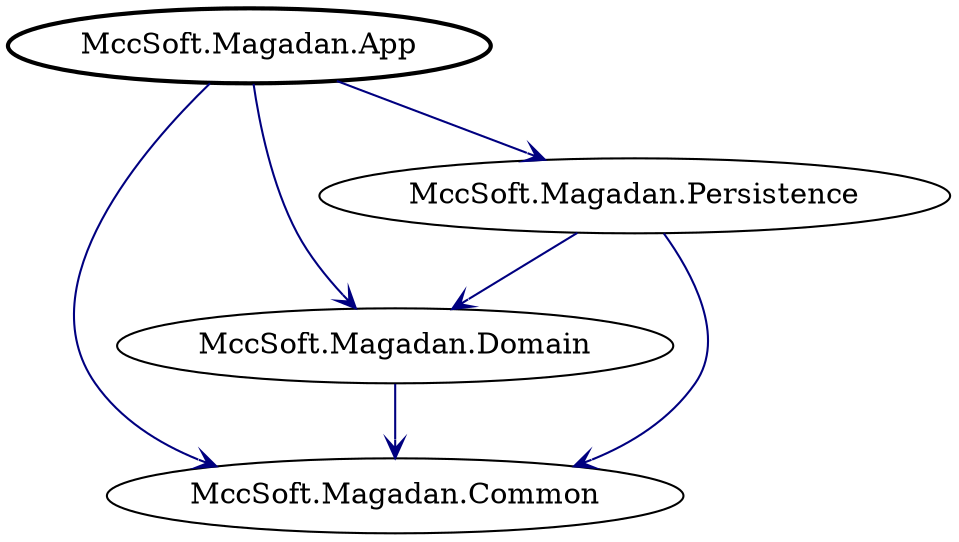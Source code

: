 digraph G {
            rankdir = TB;
            nodesep = 0.3;
            edge[arrowhead = vee, arrowsize = 0.9, color = navy];
            "MccSoft.Magadan.App" [style=bold];

             "MccSoft.Magadan.App" -> "MccSoft.Magadan.Common"
 "MccSoft.Magadan.App" -> "MccSoft.Magadan.Domain"
 "MccSoft.Magadan.App" -> "MccSoft.Magadan.Persistence"
 "MccSoft.Magadan.Persistence" -> "MccSoft.Magadan.Common"
 "MccSoft.Magadan.Persistence" -> "MccSoft.Magadan.Domain"
 "MccSoft.Magadan.Domain" -> "MccSoft.Magadan.Common"

            }